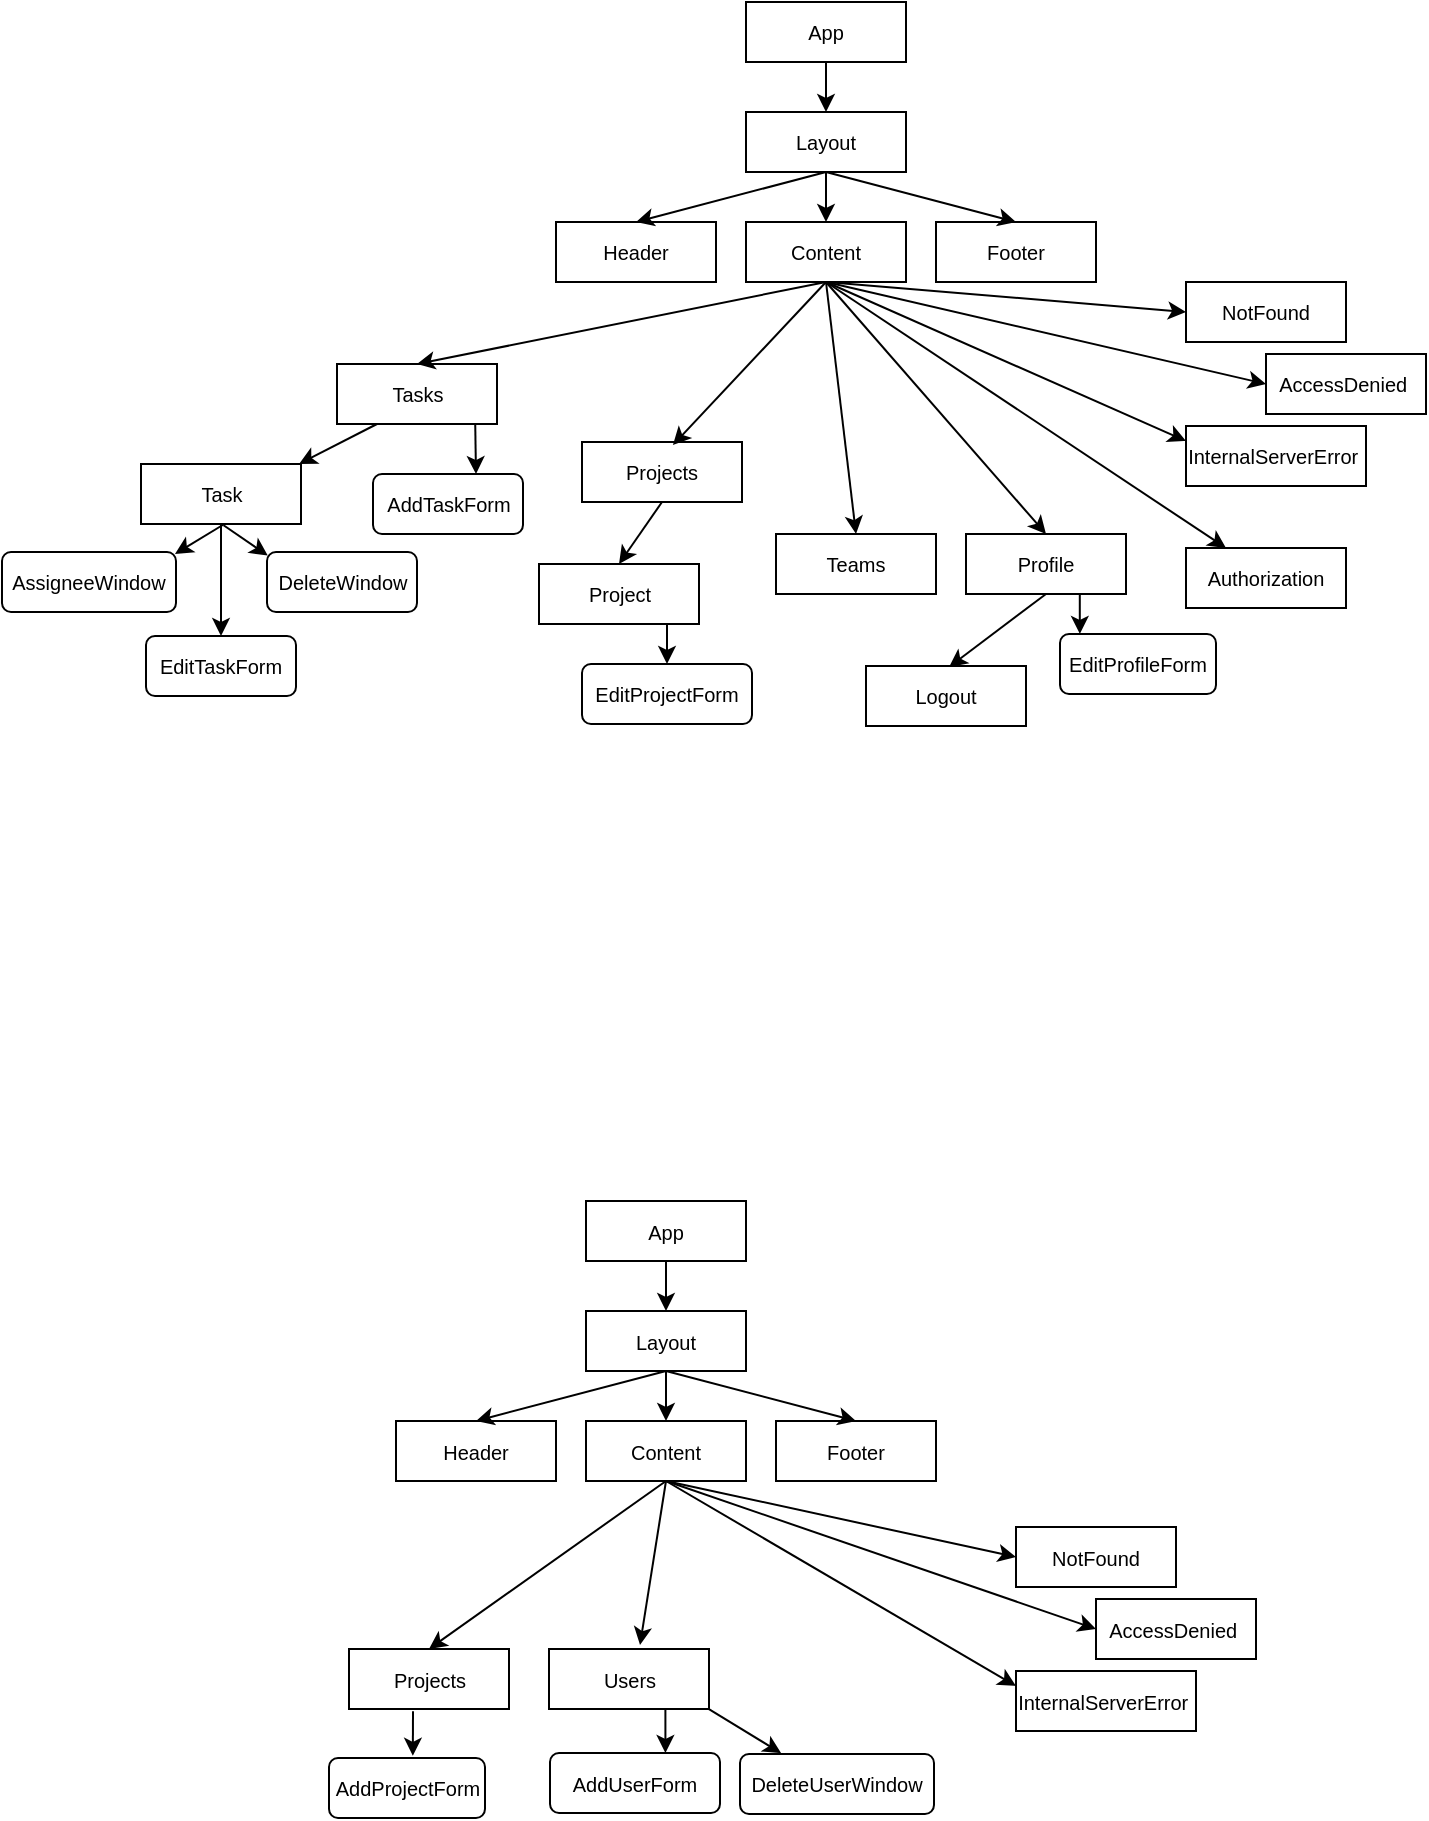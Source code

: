 <mxfile version="10.6.8" type="device"><diagram id="GYDzZdC2nGrYxJCVdQvn" name="Page-1"><mxGraphModel dx="961" dy="515" grid="0" gridSize="10" guides="1" tooltips="1" connect="1" arrows="1" fold="1" page="1" pageScale="1" pageWidth="827" pageHeight="1169" math="0" shadow="0"><root><mxCell id="0"/><mxCell id="1" parent="0"/><mxCell id="3ja-wU1esfUoULhRrv0K-30" style="edgeStyle=orthogonalEdgeStyle;rounded=0;orthogonalLoop=1;jettySize=auto;html=1;exitX=0.864;exitY=1.011;exitDx=0;exitDy=0;endArrow=classic;endFill=1;exitPerimeter=0;" edge="1" parent="1" source="3ja-wU1esfUoULhRrv0K-1"><mxGeometry relative="1" as="geometry"><mxPoint x="287.763" y="259.226" as="sourcePoint"/><mxPoint x="288" y="279" as="targetPoint"/></mxGeometry></mxCell><mxCell id="3ja-wU1esfUoULhRrv0K-1" value="&lt;font style=&quot;font-size: 10px&quot;&gt;Tasks&lt;/font&gt;" style="rounded=0;whiteSpace=wrap;html=1;" vertex="1" parent="1"><mxGeometry x="218.5" y="224" width="80" height="30" as="geometry"/></mxCell><mxCell id="3ja-wU1esfUoULhRrv0K-45" style="edgeStyle=orthogonalEdgeStyle;rounded=0;orthogonalLoop=1;jettySize=auto;html=1;exitX=0.5;exitY=1;exitDx=0;exitDy=0;entryX=0.5;entryY=0;entryDx=0;entryDy=0;endArrow=classic;endFill=1;" edge="1" parent="1" source="3ja-wU1esfUoULhRrv0K-3" target="3ja-wU1esfUoULhRrv0K-43"><mxGeometry relative="1" as="geometry"/></mxCell><mxCell id="3ja-wU1esfUoULhRrv0K-3" value="&lt;font style=&quot;font-size: 10px&quot;&gt;Task&lt;/font&gt;" style="rounded=0;whiteSpace=wrap;html=1;" vertex="1" parent="1"><mxGeometry x="120.5" y="274" width="80" height="30" as="geometry"/></mxCell><mxCell id="3ja-wU1esfUoULhRrv0K-4" value="&lt;font style=&quot;font-size: 10px&quot;&gt;Projects&lt;/font&gt;" style="rounded=0;whiteSpace=wrap;html=1;" vertex="1" parent="1"><mxGeometry x="341" y="263" width="80" height="30" as="geometry"/></mxCell><mxCell id="3ja-wU1esfUoULhRrv0K-50" style="edgeStyle=orthogonalEdgeStyle;rounded=0;orthogonalLoop=1;jettySize=auto;html=1;exitX=0.5;exitY=1;exitDx=0;exitDy=0;entryX=0.5;entryY=0;entryDx=0;entryDy=0;endArrow=classic;endFill=1;" edge="1" parent="1" source="3ja-wU1esfUoULhRrv0K-5" target="3ja-wU1esfUoULhRrv0K-49"><mxGeometry relative="1" as="geometry"/></mxCell><mxCell id="3ja-wU1esfUoULhRrv0K-5" value="&lt;font style=&quot;font-size: 10px&quot;&gt;Project&lt;/font&gt;" style="rounded=0;whiteSpace=wrap;html=1;" vertex="1" parent="1"><mxGeometry x="319.5" y="324" width="80" height="30" as="geometry"/></mxCell><mxCell id="3ja-wU1esfUoULhRrv0K-85" style="edgeStyle=orthogonalEdgeStyle;rounded=0;orthogonalLoop=1;jettySize=auto;html=1;exitX=0.75;exitY=1;exitDx=0;exitDy=0;entryX=0.127;entryY=-0.002;entryDx=0;entryDy=0;entryPerimeter=0;endArrow=classic;endFill=1;" edge="1" parent="1" source="3ja-wU1esfUoULhRrv0K-6" target="3ja-wU1esfUoULhRrv0K-58"><mxGeometry relative="1" as="geometry"/></mxCell><mxCell id="3ja-wU1esfUoULhRrv0K-6" value="&lt;font style=&quot;font-size: 10px&quot;&gt;Profile&lt;/font&gt;" style="rounded=0;whiteSpace=wrap;html=1;" vertex="1" parent="1"><mxGeometry x="533" y="309" width="80" height="30" as="geometry"/></mxCell><mxCell id="3ja-wU1esfUoULhRrv0K-7" value="&lt;font style=&quot;font-size: 10px&quot;&gt;Teams&lt;/font&gt;" style="rounded=0;whiteSpace=wrap;html=1;" vertex="1" parent="1"><mxGeometry x="438" y="309" width="80" height="30" as="geometry"/></mxCell><mxCell id="3ja-wU1esfUoULhRrv0K-8" value="&lt;font style=&quot;font-size: 10px&quot;&gt;NotFound&lt;/font&gt;" style="rounded=0;whiteSpace=wrap;html=1;" vertex="1" parent="1"><mxGeometry x="643" y="183" width="80" height="30" as="geometry"/></mxCell><mxCell id="3ja-wU1esfUoULhRrv0K-9" value="&lt;font style=&quot;font-size: 10px&quot;&gt;Logout&lt;/font&gt;&lt;br&gt;" style="rounded=0;whiteSpace=wrap;html=1;" vertex="1" parent="1"><mxGeometry x="483" y="375" width="80" height="30" as="geometry"/></mxCell><mxCell id="3ja-wU1esfUoULhRrv0K-11" value="&lt;font style=&quot;font-size: 10px&quot;&gt;Authorization&lt;/font&gt;&lt;br&gt;" style="rounded=0;whiteSpace=wrap;html=1;" vertex="1" parent="1"><mxGeometry x="643" y="316" width="80" height="30" as="geometry"/></mxCell><mxCell id="3ja-wU1esfUoULhRrv0K-37" style="edgeStyle=orthogonalEdgeStyle;rounded=0;orthogonalLoop=1;jettySize=auto;html=1;entryX=0.5;entryY=0;entryDx=0;entryDy=0;endArrow=classic;endFill=1;" edge="1" parent="1" source="3ja-wU1esfUoULhRrv0K-12" target="3ja-wU1esfUoULhRrv0K-13"><mxGeometry relative="1" as="geometry"/></mxCell><mxCell id="3ja-wU1esfUoULhRrv0K-12" value="&lt;font style=&quot;font-size: 10px&quot;&gt;Layout&lt;/font&gt;" style="rounded=0;whiteSpace=wrap;html=1;" vertex="1" parent="1"><mxGeometry x="423" y="98" width="80" height="30" as="geometry"/></mxCell><mxCell id="3ja-wU1esfUoULhRrv0K-13" value="&lt;font style=&quot;font-size: 10px&quot;&gt;Content&lt;/font&gt;" style="rounded=0;whiteSpace=wrap;html=1;" vertex="1" parent="1"><mxGeometry x="423" y="153" width="80" height="30" as="geometry"/></mxCell><mxCell id="3ja-wU1esfUoULhRrv0K-14" value="&lt;font style=&quot;font-size: 10px&quot;&gt;Header&lt;/font&gt;&lt;br&gt;" style="rounded=0;whiteSpace=wrap;html=1;" vertex="1" parent="1"><mxGeometry x="328" y="153" width="80" height="30" as="geometry"/></mxCell><mxCell id="3ja-wU1esfUoULhRrv0K-39" style="edgeStyle=orthogonalEdgeStyle;rounded=0;orthogonalLoop=1;jettySize=auto;html=1;exitX=0.5;exitY=1;exitDx=0;exitDy=0;entryX=0.5;entryY=0;entryDx=0;entryDy=0;endArrow=classic;endFill=1;" edge="1" parent="1" source="3ja-wU1esfUoULhRrv0K-15" target="3ja-wU1esfUoULhRrv0K-12"><mxGeometry relative="1" as="geometry"/></mxCell><mxCell id="3ja-wU1esfUoULhRrv0K-15" value="&lt;font style=&quot;font-size: 10px&quot;&gt;App&lt;/font&gt;" style="rounded=0;whiteSpace=wrap;html=1;" vertex="1" parent="1"><mxGeometry x="423" y="43" width="80" height="30" as="geometry"/></mxCell><mxCell id="3ja-wU1esfUoULhRrv0K-16" value="&lt;font style=&quot;font-size: 10px&quot;&gt;Footer&lt;/font&gt;&lt;br&gt;" style="rounded=0;whiteSpace=wrap;html=1;" vertex="1" parent="1"><mxGeometry x="518" y="153" width="80" height="30" as="geometry"/></mxCell><mxCell id="3ja-wU1esfUoULhRrv0K-18" value="" style="endArrow=classic;html=1;exitX=0.25;exitY=1;exitDx=0;exitDy=0;" edge="1" parent="1" source="3ja-wU1esfUoULhRrv0K-1"><mxGeometry width="50" height="50" relative="1" as="geometry"><mxPoint x="237.5" y="344" as="sourcePoint"/><mxPoint x="199.5" y="274" as="targetPoint"/></mxGeometry></mxCell><mxCell id="3ja-wU1esfUoULhRrv0K-31" value="" style="endArrow=classic;html=1;exitX=0.5;exitY=1;exitDx=0;exitDy=0;entryX=0.5;entryY=0;entryDx=0;entryDy=0;" edge="1" parent="1" source="3ja-wU1esfUoULhRrv0K-4" target="3ja-wU1esfUoULhRrv0K-5"><mxGeometry width="50" height="50" relative="1" as="geometry"><mxPoint x="289.724" y="292.81" as="sourcePoint"/><mxPoint x="251" y="312.5" as="targetPoint"/></mxGeometry></mxCell><mxCell id="3ja-wU1esfUoULhRrv0K-36" value="" style="endArrow=classic;html=1;entryX=0.5;entryY=0;entryDx=0;entryDy=0;exitX=0.5;exitY=1;exitDx=0;exitDy=0;" edge="1" parent="1" source="3ja-wU1esfUoULhRrv0K-12" target="3ja-wU1esfUoULhRrv0K-14"><mxGeometry width="50" height="50" relative="1" as="geometry"><mxPoint x="463" y="123" as="sourcePoint"/><mxPoint x="433" y="142.5" as="targetPoint"/></mxGeometry></mxCell><mxCell id="3ja-wU1esfUoULhRrv0K-38" value="" style="endArrow=classic;html=1;entryX=0.5;entryY=0;entryDx=0;entryDy=0;exitX=0.5;exitY=1;exitDx=0;exitDy=0;" edge="1" parent="1" source="3ja-wU1esfUoULhRrv0K-12" target="3ja-wU1esfUoULhRrv0K-16"><mxGeometry width="50" height="50" relative="1" as="geometry"><mxPoint x="473" y="133" as="sourcePoint"/><mxPoint x="363.068" y="163.049" as="targetPoint"/></mxGeometry></mxCell><mxCell id="3ja-wU1esfUoULhRrv0K-40" value="&lt;span&gt;&lt;font style=&quot;font-size: 10px&quot;&gt;AddTaskForm&lt;/font&gt;&lt;/span&gt;" style="rounded=1;whiteSpace=wrap;html=1;" vertex="1" parent="1"><mxGeometry x="236.5" y="279" width="75" height="30" as="geometry"/></mxCell><mxCell id="3ja-wU1esfUoULhRrv0K-41" value="&lt;span&gt;&lt;font style=&quot;font-size: 10px&quot;&gt;AssigneeWindow&lt;/font&gt;&lt;/span&gt;&lt;br&gt;" style="rounded=1;whiteSpace=wrap;html=1;" vertex="1" parent="1"><mxGeometry x="51" y="318" width="87" height="30" as="geometry"/></mxCell><mxCell id="3ja-wU1esfUoULhRrv0K-42" value="&lt;span&gt;&lt;font style=&quot;font-size: 10px&quot;&gt;DeleteWindow&lt;/font&gt;&lt;/span&gt;&lt;br&gt;" style="rounded=1;whiteSpace=wrap;html=1;" vertex="1" parent="1"><mxGeometry x="183.5" y="318" width="75" height="30" as="geometry"/></mxCell><mxCell id="3ja-wU1esfUoULhRrv0K-43" value="&lt;span&gt;&lt;font style=&quot;font-size: 10px&quot;&gt;EditTaskForm&lt;/font&gt;&lt;/span&gt;&lt;br&gt;" style="rounded=1;whiteSpace=wrap;html=1;" vertex="1" parent="1"><mxGeometry x="123" y="360" width="75" height="30" as="geometry"/></mxCell><mxCell id="3ja-wU1esfUoULhRrv0K-46" value="" style="endArrow=classic;html=1;exitX=0.25;exitY=1;exitDx=0;exitDy=0;" edge="1" parent="1"><mxGeometry width="50" height="50" relative="1" as="geometry"><mxPoint x="162.2" y="304" as="sourcePoint"/><mxPoint x="137.5" y="319" as="targetPoint"/></mxGeometry></mxCell><mxCell id="3ja-wU1esfUoULhRrv0K-48" value="" style="endArrow=classic;html=1;exitX=0.516;exitY=1.02;exitDx=0;exitDy=0;entryX=0.005;entryY=0.06;entryDx=0;entryDy=0;entryPerimeter=0;exitPerimeter=0;" edge="1" parent="1" source="3ja-wU1esfUoULhRrv0K-3" target="3ja-wU1esfUoULhRrv0K-42"><mxGeometry width="50" height="50" relative="1" as="geometry"><mxPoint x="172.2" y="314" as="sourcePoint"/><mxPoint x="147.947" y="328.575" as="targetPoint"/></mxGeometry></mxCell><mxCell id="3ja-wU1esfUoULhRrv0K-49" value="&lt;span&gt;&lt;font style=&quot;font-size: 10px&quot;&gt;EditProjectForm&lt;/font&gt;&lt;/span&gt;&lt;br&gt;" style="rounded=1;whiteSpace=wrap;html=1;" vertex="1" parent="1"><mxGeometry x="341" y="374" width="85" height="30" as="geometry"/></mxCell><mxCell id="3ja-wU1esfUoULhRrv0K-52" value="&lt;span&gt;&lt;font style=&quot;font-size: 10px&quot;&gt;AddProjectForm&lt;/font&gt;&lt;/span&gt;" style="rounded=1;whiteSpace=wrap;html=1;" vertex="1" parent="1"><mxGeometry x="214.5" y="921" width="78" height="30" as="geometry"/></mxCell><mxCell id="3ja-wU1esfUoULhRrv0K-53" style="edgeStyle=orthogonalEdgeStyle;rounded=0;orthogonalLoop=1;jettySize=auto;html=1;endArrow=classic;endFill=1;entryX=0.172;entryY=-0.037;entryDx=0;entryDy=0;entryPerimeter=0;exitX=0.872;exitY=0.989;exitDx=0;exitDy=0;exitPerimeter=0;" edge="1" parent="1"><mxGeometry relative="1" as="geometry"><mxPoint x="256.5" y="897.571" as="sourcePoint"/><mxPoint x="256.422" y="919.883" as="targetPoint"/></mxGeometry></mxCell><mxCell id="3ja-wU1esfUoULhRrv0K-55" value="" style="endArrow=classic;html=1;entryX=0.5;entryY=0;entryDx=0;entryDy=0;exitX=0.5;exitY=1;exitDx=0;exitDy=0;" edge="1" parent="1" source="3ja-wU1esfUoULhRrv0K-13" target="3ja-wU1esfUoULhRrv0K-1"><mxGeometry width="50" height="50" relative="1" as="geometry"><mxPoint x="462" y="222" as="sourcePoint"/><mxPoint x="423" y="242" as="targetPoint"/></mxGeometry></mxCell><mxCell id="3ja-wU1esfUoULhRrv0K-58" value="&lt;span&gt;&lt;font style=&quot;font-size: 10px&quot;&gt;EditProfileForm&lt;/font&gt;&lt;/span&gt;" style="rounded=1;whiteSpace=wrap;html=1;" vertex="1" parent="1"><mxGeometry x="580" y="359" width="78" height="30" as="geometry"/></mxCell><mxCell id="3ja-wU1esfUoULhRrv0K-63" value="&lt;span style=&quot;font-size: 10px&quot;&gt;Projects&lt;/span&gt;" style="rounded=0;whiteSpace=wrap;html=1;" vertex="1" parent="1"><mxGeometry x="224.5" y="866.5" width="80" height="30" as="geometry"/></mxCell><mxCell id="3ja-wU1esfUoULhRrv0K-69" style="edgeStyle=orthogonalEdgeStyle;rounded=0;orthogonalLoop=1;jettySize=auto;html=1;exitX=0.75;exitY=1;exitDx=0;exitDy=0;entryX=0.679;entryY=0;entryDx=0;entryDy=0;entryPerimeter=0;endArrow=classic;endFill=1;" edge="1" parent="1" source="3ja-wU1esfUoULhRrv0K-64" target="3ja-wU1esfUoULhRrv0K-65"><mxGeometry relative="1" as="geometry"/></mxCell><mxCell id="3ja-wU1esfUoULhRrv0K-64" value="&lt;span style=&quot;font-size: 10px&quot;&gt;Users&lt;br&gt;&lt;/span&gt;" style="rounded=0;whiteSpace=wrap;html=1;" vertex="1" parent="1"><mxGeometry x="324.5" y="866.5" width="80" height="30" as="geometry"/></mxCell><mxCell id="3ja-wU1esfUoULhRrv0K-65" value="&lt;span&gt;&lt;font style=&quot;font-size: 10px&quot;&gt;AddUserForm&lt;/font&gt;&lt;/span&gt;&lt;br&gt;" style="rounded=1;whiteSpace=wrap;html=1;" vertex="1" parent="1"><mxGeometry x="325" y="918.5" width="85" height="30" as="geometry"/></mxCell><mxCell id="3ja-wU1esfUoULhRrv0K-66" value="&lt;span&gt;&lt;font style=&quot;font-size: 10px&quot;&gt;DeleteUserWindow&lt;/font&gt;&lt;/span&gt;&lt;br&gt;" style="rounded=1;whiteSpace=wrap;html=1;" vertex="1" parent="1"><mxGeometry x="420" y="919" width="97" height="30" as="geometry"/></mxCell><mxCell id="3ja-wU1esfUoULhRrv0K-70" value="" style="endArrow=classic;html=1;entryX=0.481;entryY=-0.016;entryDx=0;entryDy=0;entryPerimeter=0;exitX=0.997;exitY=0.998;exitDx=0;exitDy=0;exitPerimeter=0;" edge="1" parent="1" source="3ja-wU1esfUoULhRrv0K-64"><mxGeometry width="50" height="50" relative="1" as="geometry"><mxPoint x="410.2" y="891" as="sourcePoint"/><mxPoint x="440.6" y="918.6" as="targetPoint"/></mxGeometry></mxCell><mxCell id="3ja-wU1esfUoULhRrv0K-71" value="" style="endArrow=classic;html=1;entryX=0.568;entryY=0.052;entryDx=0;entryDy=0;exitX=0.5;exitY=1;exitDx=0;exitDy=0;entryPerimeter=0;" edge="1" parent="1" source="3ja-wU1esfUoULhRrv0K-13" target="3ja-wU1esfUoULhRrv0K-4"><mxGeometry width="50" height="50" relative="1" as="geometry"><mxPoint x="472.857" y="192.857" as="sourcePoint"/><mxPoint x="286" y="260.857" as="targetPoint"/></mxGeometry></mxCell><mxCell id="3ja-wU1esfUoULhRrv0K-72" value="" style="endArrow=classic;html=1;entryX=0.5;entryY=0;entryDx=0;entryDy=0;" edge="1" parent="1" target="3ja-wU1esfUoULhRrv0K-7"><mxGeometry width="50" height="50" relative="1" as="geometry"><mxPoint x="463" y="183" as="sourcePoint"/><mxPoint x="441.333" y="262.667" as="targetPoint"/></mxGeometry></mxCell><mxCell id="3ja-wU1esfUoULhRrv0K-73" value="" style="endArrow=classic;html=1;entryX=0.5;entryY=0;entryDx=0;entryDy=0;exitX=0.5;exitY=1;exitDx=0;exitDy=0;" edge="1" parent="1" source="3ja-wU1esfUoULhRrv0K-13" target="3ja-wU1esfUoULhRrv0K-6"><mxGeometry width="50" height="50" relative="1" as="geometry"><mxPoint x="473" y="193" as="sourcePoint"/><mxPoint x="543" y="262" as="targetPoint"/></mxGeometry></mxCell><mxCell id="3ja-wU1esfUoULhRrv0K-74" value="" style="endArrow=classic;html=1;entryX=0.25;entryY=0;entryDx=0;entryDy=0;exitX=0.5;exitY=1;exitDx=0;exitDy=0;" edge="1" parent="1" source="3ja-wU1esfUoULhRrv0K-13" target="3ja-wU1esfUoULhRrv0K-11"><mxGeometry width="50" height="50" relative="1" as="geometry"><mxPoint x="473" y="193" as="sourcePoint"/><mxPoint x="643" y="262" as="targetPoint"/></mxGeometry></mxCell><mxCell id="3ja-wU1esfUoULhRrv0K-75" value="" style="endArrow=classic;html=1;entryX=0;entryY=0.5;entryDx=0;entryDy=0;" edge="1" parent="1" target="3ja-wU1esfUoULhRrv0K-8"><mxGeometry width="50" height="50" relative="1" as="geometry"><mxPoint x="463" y="183" as="sourcePoint"/><mxPoint x="713" y="262" as="targetPoint"/></mxGeometry></mxCell><mxCell id="3ja-wU1esfUoULhRrv0K-77" value="" style="endArrow=classic;html=1;exitX=0.5;exitY=1;exitDx=0;exitDy=0;entryX=0.52;entryY=0.015;entryDx=0;entryDy=0;entryPerimeter=0;" edge="1" parent="1" source="3ja-wU1esfUoULhRrv0K-6" target="3ja-wU1esfUoULhRrv0K-9"><mxGeometry width="50" height="50" relative="1" as="geometry"><mxPoint x="583.143" y="346.19" as="sourcePoint"/><mxPoint x="523" y="373" as="targetPoint"/></mxGeometry></mxCell><mxCell id="3ja-wU1esfUoULhRrv0K-78" value="&lt;font style=&quot;font-size: 10px&quot;&gt;AccessDenied&amp;nbsp;&lt;/font&gt;" style="rounded=0;whiteSpace=wrap;html=1;" vertex="1" parent="1"><mxGeometry x="683" y="219" width="80" height="30" as="geometry"/></mxCell><mxCell id="3ja-wU1esfUoULhRrv0K-79" value="&lt;font style=&quot;font-size: 10px&quot;&gt;InternalServerError&amp;nbsp;&lt;/font&gt;" style="rounded=0;whiteSpace=wrap;html=1;" vertex="1" parent="1"><mxGeometry x="643" y="255" width="90" height="30" as="geometry"/></mxCell><mxCell id="3ja-wU1esfUoULhRrv0K-82" value="" style="endArrow=classic;html=1;entryX=0;entryY=0.25;entryDx=0;entryDy=0;" edge="1" parent="1" target="3ja-wU1esfUoULhRrv0K-79"><mxGeometry width="50" height="50" relative="1" as="geometry"><mxPoint x="463" y="183" as="sourcePoint"/><mxPoint x="653" y="208.2" as="targetPoint"/></mxGeometry></mxCell><mxCell id="3ja-wU1esfUoULhRrv0K-83" value="" style="endArrow=classic;html=1;entryX=0;entryY=0.5;entryDx=0;entryDy=0;" edge="1" parent="1" target="3ja-wU1esfUoULhRrv0K-78"><mxGeometry width="50" height="50" relative="1" as="geometry"><mxPoint x="463" y="183" as="sourcePoint"/><mxPoint x="683" y="227" as="targetPoint"/></mxGeometry></mxCell><mxCell id="3ja-wU1esfUoULhRrv0K-87" value="&lt;font style=&quot;font-size: 10px&quot;&gt;NotFound&lt;/font&gt;" style="rounded=0;whiteSpace=wrap;html=1;" vertex="1" parent="1"><mxGeometry x="558" y="805.5" width="80" height="30" as="geometry"/></mxCell><mxCell id="3ja-wU1esfUoULhRrv0K-88" style="edgeStyle=orthogonalEdgeStyle;rounded=0;orthogonalLoop=1;jettySize=auto;html=1;entryX=0.5;entryY=0;entryDx=0;entryDy=0;endArrow=classic;endFill=1;" edge="1" parent="1" source="3ja-wU1esfUoULhRrv0K-89" target="3ja-wU1esfUoULhRrv0K-90"><mxGeometry relative="1" as="geometry"/></mxCell><mxCell id="3ja-wU1esfUoULhRrv0K-89" value="&lt;font style=&quot;font-size: 10px&quot;&gt;Layout&lt;/font&gt;" style="rounded=0;whiteSpace=wrap;html=1;" vertex="1" parent="1"><mxGeometry x="343" y="697.5" width="80" height="30" as="geometry"/></mxCell><mxCell id="3ja-wU1esfUoULhRrv0K-90" value="&lt;font style=&quot;font-size: 10px&quot;&gt;Content&lt;/font&gt;" style="rounded=0;whiteSpace=wrap;html=1;" vertex="1" parent="1"><mxGeometry x="343" y="752.5" width="80" height="30" as="geometry"/></mxCell><mxCell id="3ja-wU1esfUoULhRrv0K-91" value="&lt;font style=&quot;font-size: 10px&quot;&gt;Header&lt;/font&gt;&lt;br&gt;" style="rounded=0;whiteSpace=wrap;html=1;" vertex="1" parent="1"><mxGeometry x="248" y="752.5" width="80" height="30" as="geometry"/></mxCell><mxCell id="3ja-wU1esfUoULhRrv0K-92" style="edgeStyle=orthogonalEdgeStyle;rounded=0;orthogonalLoop=1;jettySize=auto;html=1;exitX=0.5;exitY=1;exitDx=0;exitDy=0;entryX=0.5;entryY=0;entryDx=0;entryDy=0;endArrow=classic;endFill=1;" edge="1" parent="1" source="3ja-wU1esfUoULhRrv0K-93" target="3ja-wU1esfUoULhRrv0K-89"><mxGeometry relative="1" as="geometry"/></mxCell><mxCell id="3ja-wU1esfUoULhRrv0K-93" value="&lt;font style=&quot;font-size: 10px&quot;&gt;App&lt;/font&gt;" style="rounded=0;whiteSpace=wrap;html=1;" vertex="1" parent="1"><mxGeometry x="343" y="642.5" width="80" height="30" as="geometry"/></mxCell><mxCell id="3ja-wU1esfUoULhRrv0K-94" value="&lt;font style=&quot;font-size: 10px&quot;&gt;Footer&lt;/font&gt;&lt;br&gt;" style="rounded=0;whiteSpace=wrap;html=1;" vertex="1" parent="1"><mxGeometry x="438" y="752.5" width="80" height="30" as="geometry"/></mxCell><mxCell id="3ja-wU1esfUoULhRrv0K-95" value="" style="endArrow=classic;html=1;entryX=0.5;entryY=0;entryDx=0;entryDy=0;exitX=0.5;exitY=1;exitDx=0;exitDy=0;" edge="1" parent="1" source="3ja-wU1esfUoULhRrv0K-89" target="3ja-wU1esfUoULhRrv0K-91"><mxGeometry width="50" height="50" relative="1" as="geometry"><mxPoint x="383" y="722.5" as="sourcePoint"/><mxPoint x="353" y="742" as="targetPoint"/></mxGeometry></mxCell><mxCell id="3ja-wU1esfUoULhRrv0K-96" value="" style="endArrow=classic;html=1;entryX=0.5;entryY=0;entryDx=0;entryDy=0;exitX=0.5;exitY=1;exitDx=0;exitDy=0;" edge="1" parent="1" source="3ja-wU1esfUoULhRrv0K-89" target="3ja-wU1esfUoULhRrv0K-94"><mxGeometry width="50" height="50" relative="1" as="geometry"><mxPoint x="393" y="732.5" as="sourcePoint"/><mxPoint x="283.068" y="762.549" as="targetPoint"/></mxGeometry></mxCell><mxCell id="3ja-wU1esfUoULhRrv0K-97" value="" style="endArrow=classic;html=1;entryX=0.5;entryY=0;entryDx=0;entryDy=0;exitX=0.5;exitY=1;exitDx=0;exitDy=0;" edge="1" parent="1" source="3ja-wU1esfUoULhRrv0K-90" target="3ja-wU1esfUoULhRrv0K-63"><mxGeometry width="50" height="50" relative="1" as="geometry"><mxPoint x="382" y="821.5" as="sourcePoint"/><mxPoint x="178.31" y="823.603" as="targetPoint"/></mxGeometry></mxCell><mxCell id="3ja-wU1esfUoULhRrv0K-98" value="" style="endArrow=classic;html=1;exitX=0.5;exitY=1;exitDx=0;exitDy=0;" edge="1" parent="1" source="3ja-wU1esfUoULhRrv0K-90"><mxGeometry width="50" height="50" relative="1" as="geometry"><mxPoint x="392.857" y="792.357" as="sourcePoint"/><mxPoint x="370" y="864.5" as="targetPoint"/></mxGeometry></mxCell><mxCell id="3ja-wU1esfUoULhRrv0K-99" value="" style="endArrow=classic;html=1;entryX=0;entryY=0.5;entryDx=0;entryDy=0;" edge="1" parent="1" target="3ja-wU1esfUoULhRrv0K-87"><mxGeometry width="50" height="50" relative="1" as="geometry"><mxPoint x="383.0" y="782.5" as="sourcePoint"/><mxPoint x="633" y="861.5" as="targetPoint"/></mxGeometry></mxCell><mxCell id="3ja-wU1esfUoULhRrv0K-100" value="&lt;font style=&quot;font-size: 10px&quot;&gt;AccessDenied&amp;nbsp;&lt;/font&gt;" style="rounded=0;whiteSpace=wrap;html=1;" vertex="1" parent="1"><mxGeometry x="598" y="841.5" width="80" height="30" as="geometry"/></mxCell><mxCell id="3ja-wU1esfUoULhRrv0K-101" value="&lt;font style=&quot;font-size: 10px&quot;&gt;InternalServerError&amp;nbsp;&lt;/font&gt;" style="rounded=0;whiteSpace=wrap;html=1;" vertex="1" parent="1"><mxGeometry x="558" y="877.5" width="90" height="30" as="geometry"/></mxCell><mxCell id="3ja-wU1esfUoULhRrv0K-102" value="" style="endArrow=classic;html=1;entryX=0;entryY=0.25;entryDx=0;entryDy=0;" edge="1" parent="1" target="3ja-wU1esfUoULhRrv0K-101"><mxGeometry width="50" height="50" relative="1" as="geometry"><mxPoint x="383.0" y="782.5" as="sourcePoint"/><mxPoint x="573" y="807.7" as="targetPoint"/></mxGeometry></mxCell><mxCell id="3ja-wU1esfUoULhRrv0K-103" value="" style="endArrow=classic;html=1;entryX=0;entryY=0.5;entryDx=0;entryDy=0;" edge="1" parent="1" target="3ja-wU1esfUoULhRrv0K-100"><mxGeometry width="50" height="50" relative="1" as="geometry"><mxPoint x="383.0" y="782.5" as="sourcePoint"/><mxPoint x="603.0" y="826.5" as="targetPoint"/></mxGeometry></mxCell></root></mxGraphModel></diagram></mxfile>